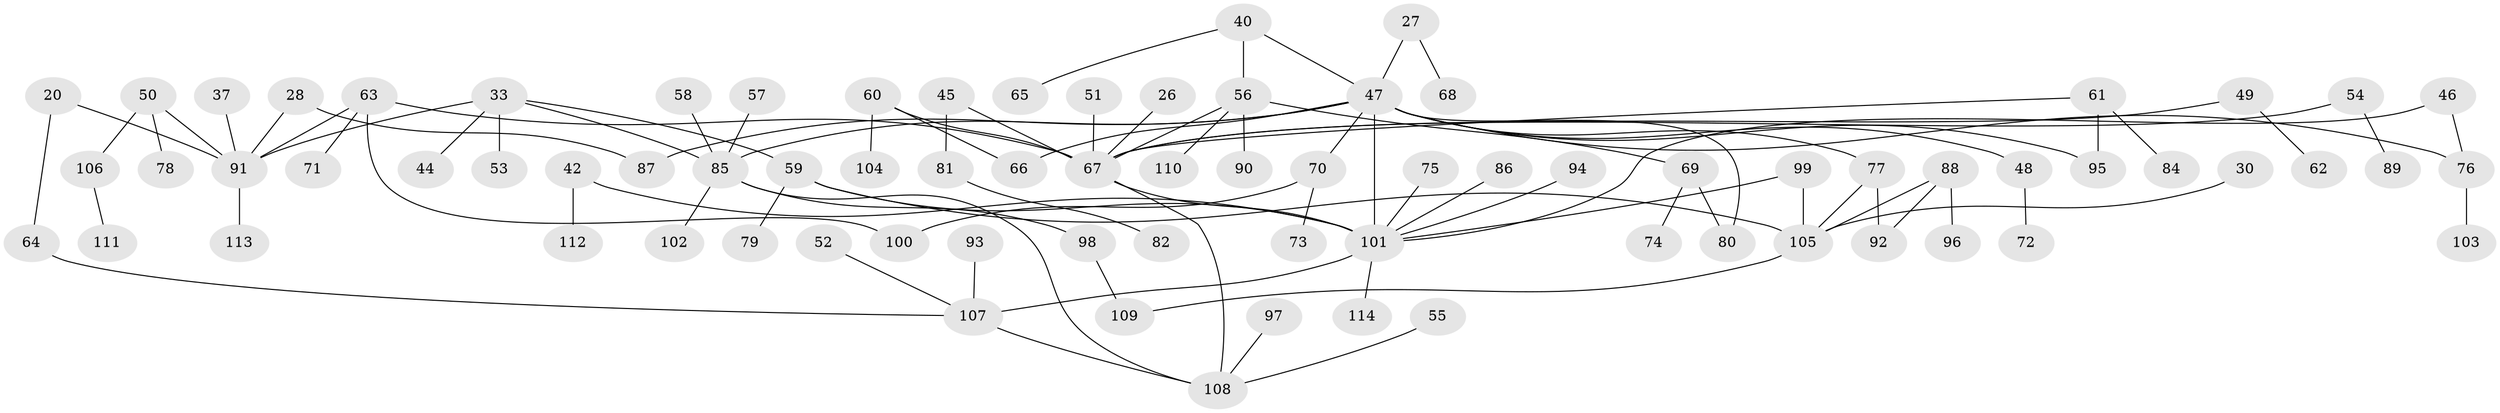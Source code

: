 // original degree distribution, {5: 0.06140350877192982, 3: 0.18421052631578946, 7: 0.02631578947368421, 4: 0.07894736842105263, 2: 0.2894736842105263, 1: 0.35964912280701755}
// Generated by graph-tools (version 1.1) at 2025/46/03/04/25 21:46:17]
// undirected, 79 vertices, 94 edges
graph export_dot {
graph [start="1"]
  node [color=gray90,style=filled];
  20;
  26;
  27;
  28;
  30;
  33;
  37;
  40;
  42;
  44;
  45;
  46;
  47 [super="+21+19+32"];
  48;
  49;
  50;
  51;
  52;
  53;
  54;
  55;
  56 [super="+39"];
  57;
  58;
  59 [super="+24"];
  60;
  61 [super="+36"];
  62;
  63 [super="+8"];
  64;
  65;
  66;
  67 [super="+9+38"];
  68;
  69;
  70;
  71;
  72;
  73;
  74;
  75;
  76;
  77 [super="+31"];
  78;
  79;
  80;
  81;
  82;
  84;
  85 [super="+83"];
  86;
  87;
  88;
  89;
  90;
  91 [super="+16+14"];
  92;
  93;
  94;
  95;
  96;
  97;
  98;
  99;
  100;
  101 [super="+43+34"];
  102;
  103;
  104;
  105 [super="+29"];
  106;
  107 [super="+12+22"];
  108 [super="+23"];
  109;
  110;
  111;
  112;
  113;
  114;
  20 -- 64;
  20 -- 91;
  26 -- 67;
  27 -- 68;
  27 -- 47;
  28 -- 87;
  28 -- 91;
  30 -- 105;
  33 -- 44;
  33 -- 53;
  33 -- 91;
  33 -- 59;
  33 -- 85;
  37 -- 91;
  40 -- 56;
  40 -- 65;
  40 -- 47;
  42 -- 112;
  42 -- 101;
  45 -- 81;
  45 -- 67;
  46 -- 76;
  46 -- 101;
  47 -- 87;
  47 -- 66;
  47 -- 80;
  47 -- 101 [weight=2];
  47 -- 70;
  47 -- 76;
  47 -- 77;
  47 -- 95;
  47 -- 48;
  47 -- 85;
  48 -- 72;
  49 -- 62;
  49 -- 67;
  50 -- 78;
  50 -- 106;
  50 -- 91;
  51 -- 67;
  52 -- 107;
  54 -- 89;
  54 -- 67;
  55 -- 108;
  56 -- 90;
  56 -- 110;
  56 -- 67;
  56 -- 69;
  57 -- 85;
  58 -- 85;
  59 -- 101;
  59 -- 79;
  59 -- 105;
  60 -- 66;
  60 -- 104;
  60 -- 67;
  61 -- 84;
  61 -- 67;
  61 -- 95;
  63 -- 71;
  63 -- 91 [weight=2];
  63 -- 100;
  63 -- 67;
  64 -- 107;
  67 -- 101;
  67 -- 108;
  69 -- 74;
  69 -- 80;
  70 -- 73;
  70 -- 100;
  75 -- 101;
  76 -- 103;
  77 -- 92;
  77 -- 105;
  81 -- 82;
  85 -- 98;
  85 -- 102;
  85 -- 108;
  86 -- 101;
  88 -- 92;
  88 -- 96;
  88 -- 105;
  91 -- 113;
  93 -- 107;
  94 -- 101;
  97 -- 108;
  98 -- 109;
  99 -- 105;
  99 -- 101;
  101 -- 107;
  101 -- 114;
  105 -- 109;
  106 -- 111;
  107 -- 108;
}
